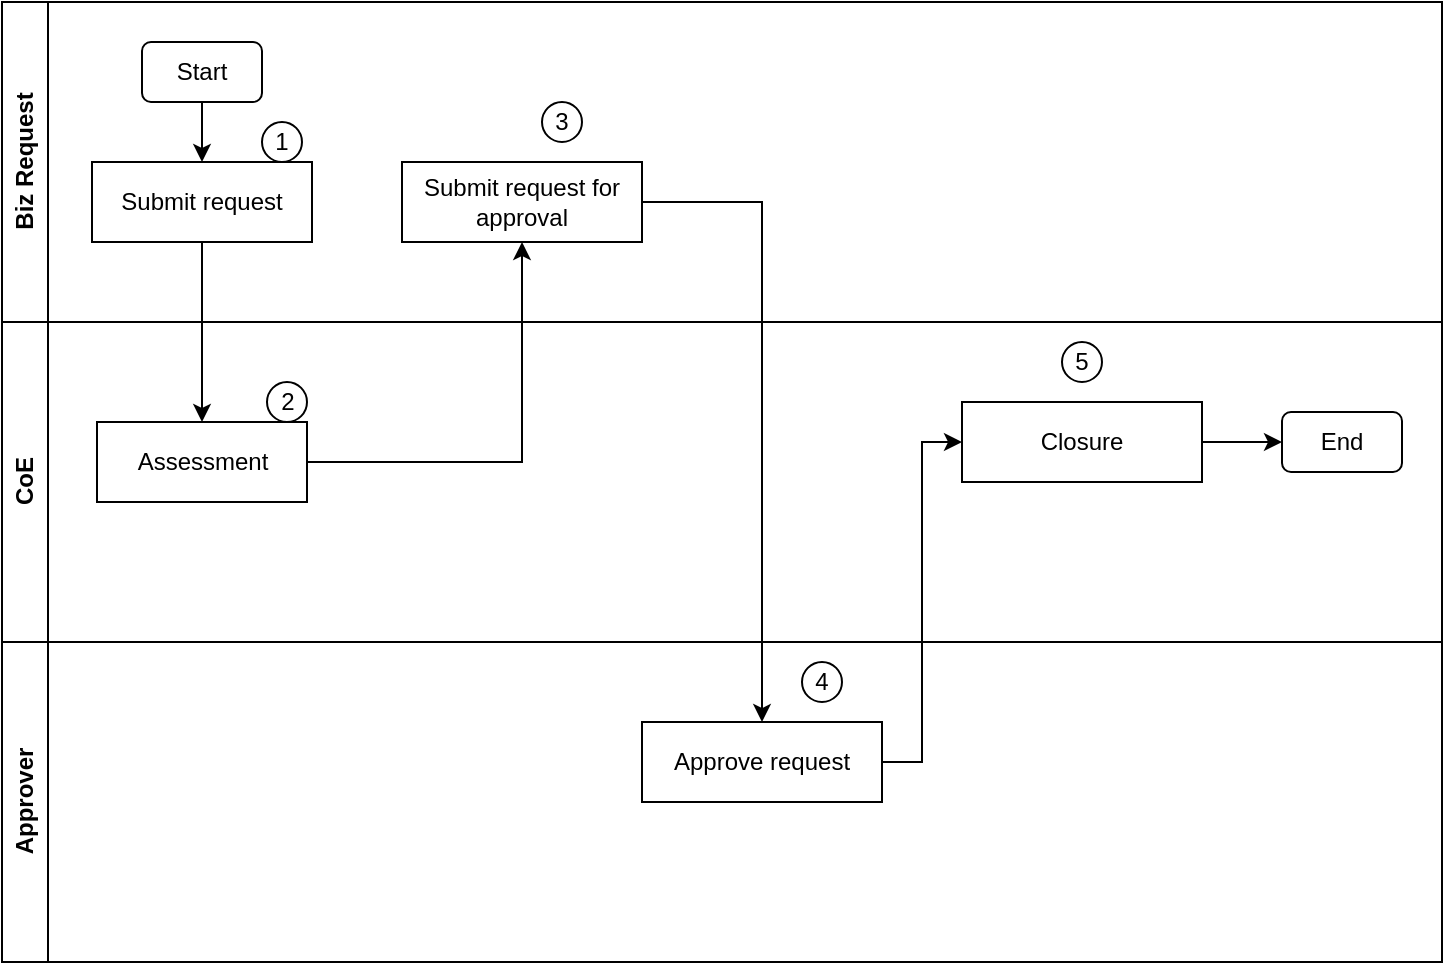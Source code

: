 <mxfile version="22.1.18" type="github">
  <diagram name="Page-1" id="ID70bm0qsesMgDVlOw-y">
    <mxGraphModel dx="794" dy="454" grid="1" gridSize="10" guides="1" tooltips="1" connect="1" arrows="1" fold="1" page="1" pageScale="1" pageWidth="850" pageHeight="1100" math="0" shadow="0">
      <root>
        <mxCell id="0" />
        <mxCell id="1" parent="0" />
        <mxCell id="kbnBGwdijkW-0aqV3boY-1" value="Biz Request" style="swimlane;horizontal=0;whiteSpace=wrap;html=1;" vertex="1" parent="1">
          <mxGeometry x="80" y="40" width="720" height="160" as="geometry" />
        </mxCell>
        <mxCell id="kbnBGwdijkW-0aqV3boY-4" style="edgeStyle=orthogonalEdgeStyle;rounded=0;orthogonalLoop=1;jettySize=auto;html=1;exitX=0.5;exitY=1;exitDx=0;exitDy=0;entryX=0.5;entryY=0;entryDx=0;entryDy=0;" edge="1" parent="kbnBGwdijkW-0aqV3boY-1" source="kbnBGwdijkW-0aqV3boY-2" target="kbnBGwdijkW-0aqV3boY-3">
          <mxGeometry relative="1" as="geometry" />
        </mxCell>
        <mxCell id="kbnBGwdijkW-0aqV3boY-2" value="Start" style="rounded=1;whiteSpace=wrap;html=1;" vertex="1" parent="kbnBGwdijkW-0aqV3boY-1">
          <mxGeometry x="70" y="20" width="60" height="30" as="geometry" />
        </mxCell>
        <mxCell id="kbnBGwdijkW-0aqV3boY-3" value="Submit request" style="rounded=0;whiteSpace=wrap;html=1;" vertex="1" parent="kbnBGwdijkW-0aqV3boY-1">
          <mxGeometry x="45" y="80" width="110" height="40" as="geometry" />
        </mxCell>
        <mxCell id="kbnBGwdijkW-0aqV3boY-8" value="Submit request for approval" style="rounded=0;whiteSpace=wrap;html=1;" vertex="1" parent="kbnBGwdijkW-0aqV3boY-1">
          <mxGeometry x="200" y="80" width="120" height="40" as="geometry" />
        </mxCell>
        <mxCell id="kbnBGwdijkW-0aqV3boY-21" value="1" style="ellipse;whiteSpace=wrap;html=1;aspect=fixed;" vertex="1" parent="kbnBGwdijkW-0aqV3boY-1">
          <mxGeometry x="130" y="60" width="20" height="20" as="geometry" />
        </mxCell>
        <mxCell id="kbnBGwdijkW-0aqV3boY-27" value="3" style="ellipse;whiteSpace=wrap;html=1;aspect=fixed;" vertex="1" parent="kbnBGwdijkW-0aqV3boY-1">
          <mxGeometry x="270" y="50" width="20" height="20" as="geometry" />
        </mxCell>
        <mxCell id="kbnBGwdijkW-0aqV3boY-5" value="CoE" style="swimlane;horizontal=0;whiteSpace=wrap;html=1;" vertex="1" parent="1">
          <mxGeometry x="80" y="200" width="720" height="160" as="geometry" />
        </mxCell>
        <mxCell id="kbnBGwdijkW-0aqV3boY-6" value="Assessment" style="rounded=0;whiteSpace=wrap;html=1;" vertex="1" parent="kbnBGwdijkW-0aqV3boY-5">
          <mxGeometry x="47.5" y="50" width="105" height="40" as="geometry" />
        </mxCell>
        <mxCell id="kbnBGwdijkW-0aqV3boY-19" style="edgeStyle=orthogonalEdgeStyle;rounded=0;orthogonalLoop=1;jettySize=auto;html=1;exitX=1;exitY=0.5;exitDx=0;exitDy=0;entryX=0;entryY=0.5;entryDx=0;entryDy=0;" edge="1" parent="kbnBGwdijkW-0aqV3boY-5" source="kbnBGwdijkW-0aqV3boY-13" target="kbnBGwdijkW-0aqV3boY-18">
          <mxGeometry relative="1" as="geometry" />
        </mxCell>
        <mxCell id="kbnBGwdijkW-0aqV3boY-13" value="Closure" style="rounded=0;whiteSpace=wrap;html=1;" vertex="1" parent="kbnBGwdijkW-0aqV3boY-5">
          <mxGeometry x="480" y="40" width="120" height="40" as="geometry" />
        </mxCell>
        <mxCell id="kbnBGwdijkW-0aqV3boY-18" value="End" style="rounded=1;whiteSpace=wrap;html=1;" vertex="1" parent="kbnBGwdijkW-0aqV3boY-5">
          <mxGeometry x="640" y="45" width="60" height="30" as="geometry" />
        </mxCell>
        <mxCell id="kbnBGwdijkW-0aqV3boY-22" value="2" style="ellipse;whiteSpace=wrap;html=1;aspect=fixed;" vertex="1" parent="kbnBGwdijkW-0aqV3boY-5">
          <mxGeometry x="132.5" y="30" width="20" height="20" as="geometry" />
        </mxCell>
        <mxCell id="kbnBGwdijkW-0aqV3boY-32" value="5" style="ellipse;whiteSpace=wrap;html=1;aspect=fixed;" vertex="1" parent="kbnBGwdijkW-0aqV3boY-5">
          <mxGeometry x="530" y="10" width="20" height="20" as="geometry" />
        </mxCell>
        <mxCell id="kbnBGwdijkW-0aqV3boY-7" style="edgeStyle=orthogonalEdgeStyle;rounded=0;orthogonalLoop=1;jettySize=auto;html=1;exitX=0.5;exitY=1;exitDx=0;exitDy=0;entryX=0.5;entryY=0;entryDx=0;entryDy=0;" edge="1" parent="1" source="kbnBGwdijkW-0aqV3boY-3" target="kbnBGwdijkW-0aqV3boY-6">
          <mxGeometry relative="1" as="geometry" />
        </mxCell>
        <mxCell id="kbnBGwdijkW-0aqV3boY-9" style="edgeStyle=orthogonalEdgeStyle;rounded=0;orthogonalLoop=1;jettySize=auto;html=1;exitX=1;exitY=0.5;exitDx=0;exitDy=0;entryX=0.5;entryY=1;entryDx=0;entryDy=0;" edge="1" parent="1" source="kbnBGwdijkW-0aqV3boY-6" target="kbnBGwdijkW-0aqV3boY-8">
          <mxGeometry relative="1" as="geometry" />
        </mxCell>
        <mxCell id="kbnBGwdijkW-0aqV3boY-10" value="Approver" style="swimlane;horizontal=0;whiteSpace=wrap;html=1;" vertex="1" parent="1">
          <mxGeometry x="80" y="360" width="720" height="160" as="geometry" />
        </mxCell>
        <mxCell id="kbnBGwdijkW-0aqV3boY-11" value="Approve request" style="rounded=0;whiteSpace=wrap;html=1;" vertex="1" parent="kbnBGwdijkW-0aqV3boY-10">
          <mxGeometry x="320" y="40" width="120" height="40" as="geometry" />
        </mxCell>
        <mxCell id="kbnBGwdijkW-0aqV3boY-31" value="4" style="ellipse;whiteSpace=wrap;html=1;aspect=fixed;" vertex="1" parent="kbnBGwdijkW-0aqV3boY-10">
          <mxGeometry x="400" y="10" width="20" height="20" as="geometry" />
        </mxCell>
        <mxCell id="kbnBGwdijkW-0aqV3boY-12" style="edgeStyle=orthogonalEdgeStyle;rounded=0;orthogonalLoop=1;jettySize=auto;html=1;exitX=1;exitY=0.5;exitDx=0;exitDy=0;entryX=0.5;entryY=0;entryDx=0;entryDy=0;" edge="1" parent="1" source="kbnBGwdijkW-0aqV3boY-8" target="kbnBGwdijkW-0aqV3boY-11">
          <mxGeometry relative="1" as="geometry" />
        </mxCell>
        <mxCell id="kbnBGwdijkW-0aqV3boY-14" style="edgeStyle=orthogonalEdgeStyle;rounded=0;orthogonalLoop=1;jettySize=auto;html=1;exitX=1;exitY=0.5;exitDx=0;exitDy=0;entryX=0;entryY=0.5;entryDx=0;entryDy=0;" edge="1" parent="1" source="kbnBGwdijkW-0aqV3boY-11" target="kbnBGwdijkW-0aqV3boY-13">
          <mxGeometry relative="1" as="geometry" />
        </mxCell>
      </root>
    </mxGraphModel>
  </diagram>
</mxfile>
